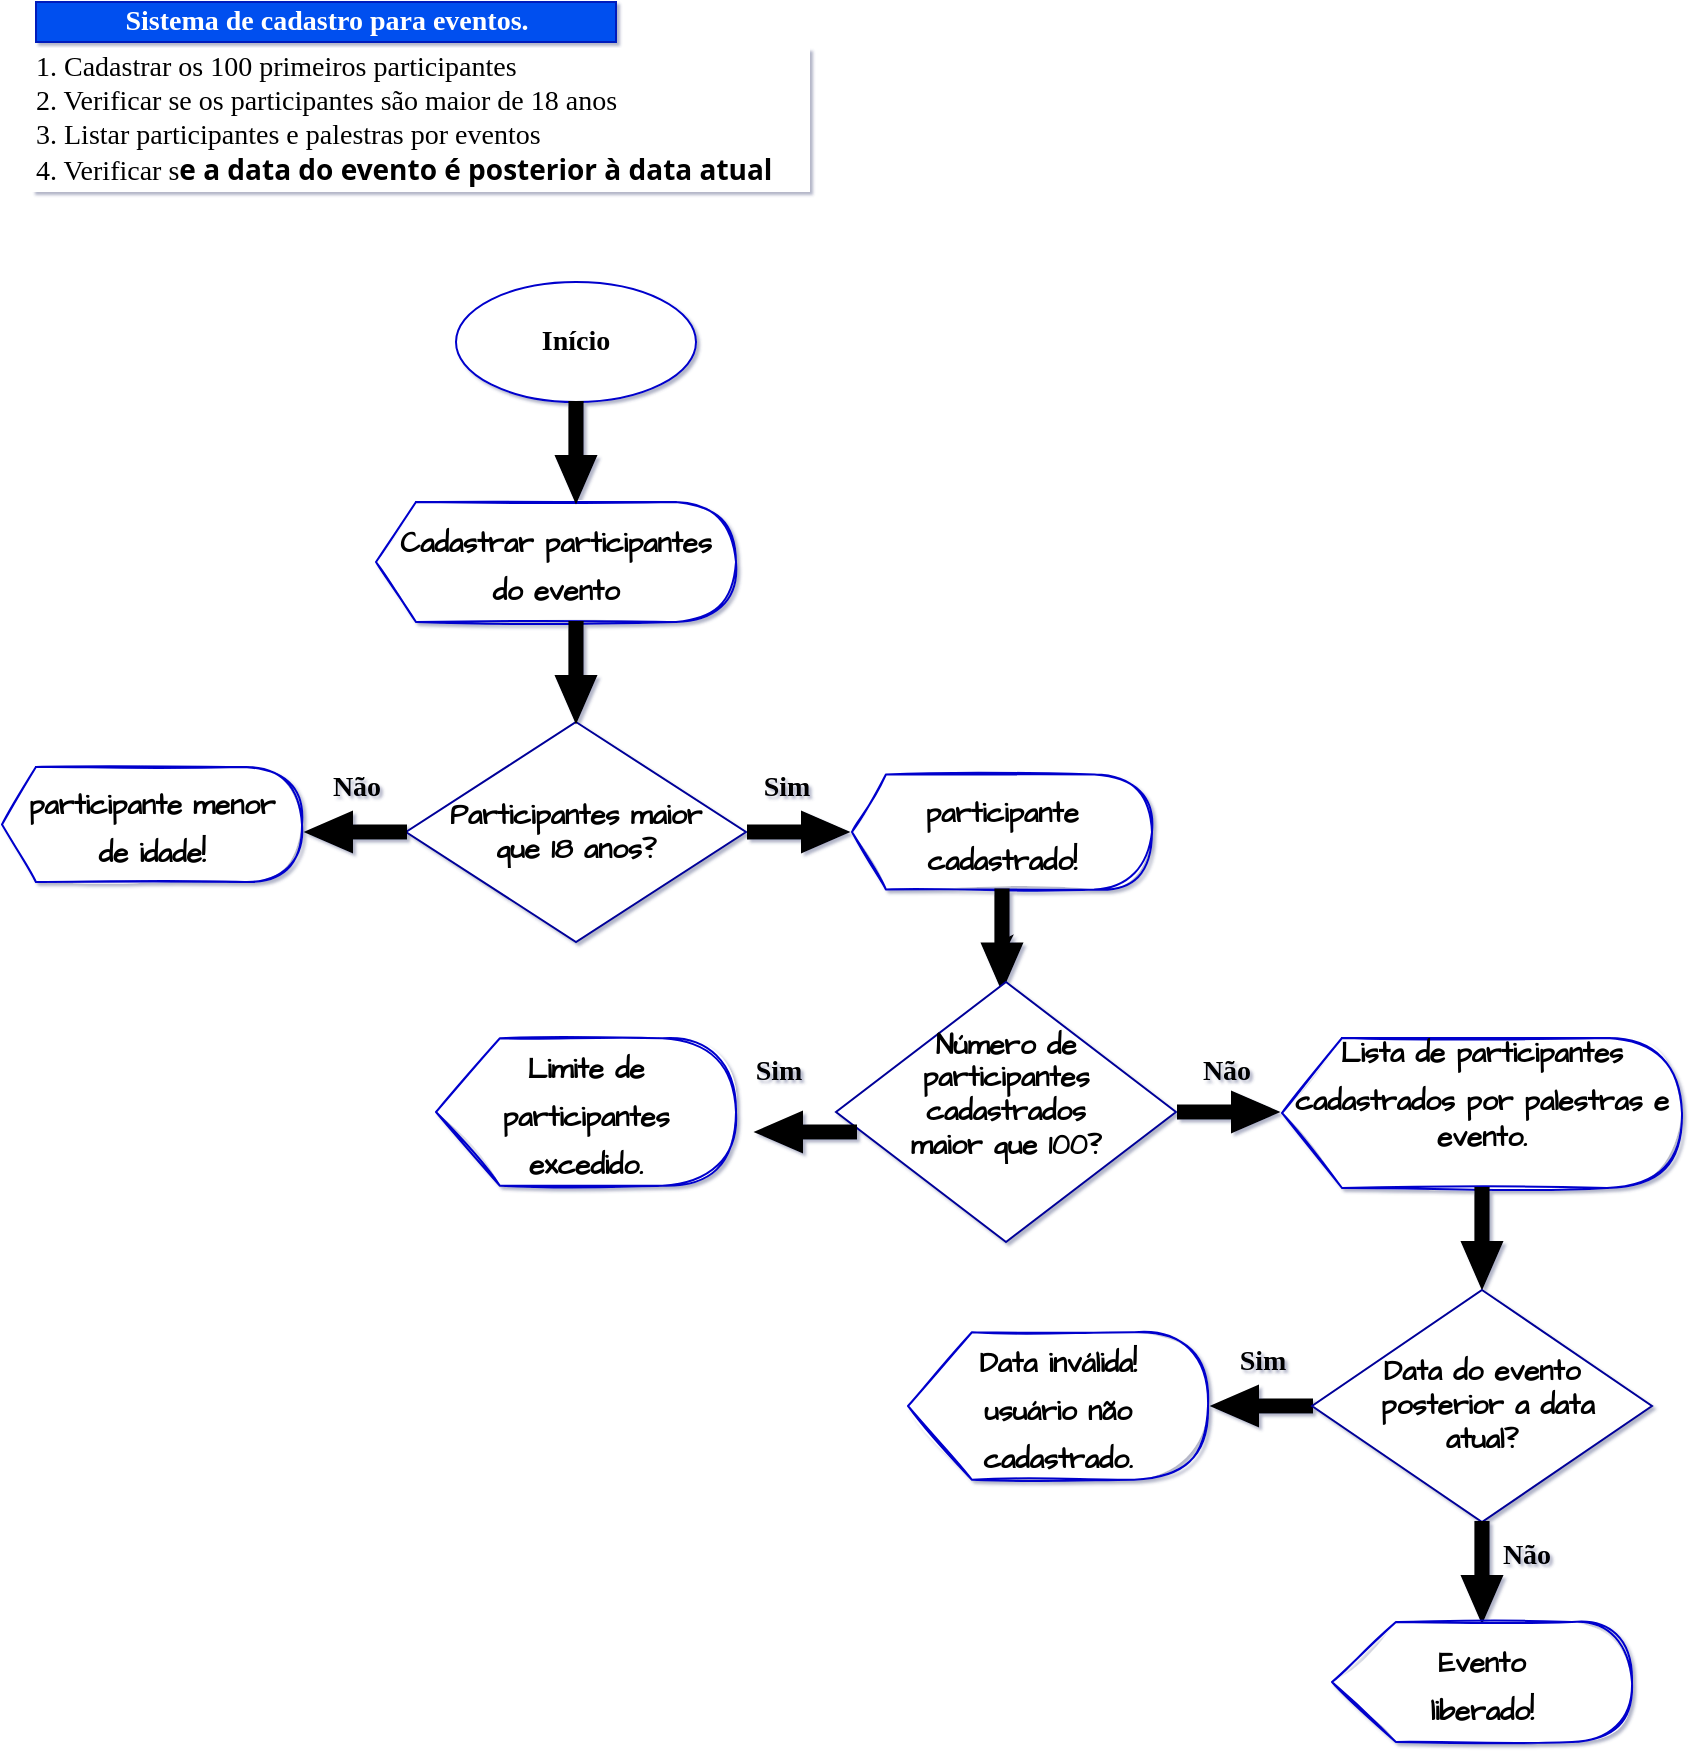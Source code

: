 <mxfile version="15.4.1" type="device"><diagram id="D6n63CoAQaj-gFfashVc" name="Página-1"><mxGraphModel dx="1695" dy="450" grid="0" gridSize="10" guides="1" tooltips="1" connect="1" arrows="1" fold="1" page="1" pageScale="1" pageWidth="827" pageHeight="1169" background="#ffffff" math="0" shadow="1"><root><mxCell id="0"/><mxCell id="1" parent="0"/><mxCell id="_8GQsy47zElRZA_uaUTh-1" value="Sistema de cadastro para eventos." style="text;html=1;resizable=0;autosize=1;align=center;verticalAlign=middle;points=[];rounded=0;fontFamily=Verdana;fontSize=14;fontStyle=1;fillColor=#0050ef;strokeColor=#001DBC;fontColor=#ffffff;" parent="1" vertex="1"><mxGeometry x="-703" y="80" width="290" height="20" as="geometry"/></mxCell><mxCell id="_8GQsy47zElRZA_uaUTh-2" value="&lt;font color=&quot;#000000&quot;&gt;1. Cadastrar os 100 primeiros participantes&lt;br&gt;2. Verificar se os participantes são maior de 18 anos&lt;br&gt;3. Listar participantes e palestras por eventos&lt;br&gt;4. Verificar s&lt;span style=&quot;box-sizing: border-box ; font-weight: 700 ; font-family: &amp;#34;open sans hebrew&amp;#34; , &amp;#34;open sans&amp;#34; , sans-serif ; background-color: rgb(255 , 255 , 255)&quot;&gt;e a data do evento é posterior à data atual&amp;nbsp;&lt;/span&gt;&lt;/font&gt;" style="text;html=1;resizable=0;autosize=1;align=left;verticalAlign=middle;points=[];rounded=0;fontFamily=Verdana;fontSize=14;glass=0;shadow=0;sketch=0;fillColor=default;" parent="1" vertex="1"><mxGeometry x="-705" y="103" width="389" height="72" as="geometry"/></mxCell><mxCell id="_8GQsy47zElRZA_uaUTh-3" value="&lt;b&gt;Início&lt;/b&gt;" style="ellipse;whiteSpace=wrap;html=1;fontFamily=Verdana;fontSize=14;align=center;strokeColor=#0000CC;" parent="1" vertex="1"><mxGeometry x="-493" y="220" width="120" height="60" as="geometry"/></mxCell><mxCell id="_8GQsy47zElRZA_uaUTh-4" value="&lt;font style=&quot;font-size: 14px&quot;&gt;&lt;b&gt;Cadastrar participantes&lt;br&gt;do evento&lt;br&gt;&lt;/b&gt;&lt;/font&gt;" style="shape=display;whiteSpace=wrap;html=1;sketch=1;hachureGap=4;pointerEvents=0;fontFamily=Architects Daughter;fontSource=https%3A%2F%2Ffonts.googleapis.com%2Fcss%3Ffamily%3DArchitects%2BDaughter;fontSize=20;size=0.111;strokeColor=#0000CC;" parent="1" vertex="1"><mxGeometry x="-533" y="330" width="180" height="60" as="geometry"/></mxCell><mxCell id="_8GQsy47zElRZA_uaUTh-6" value="" style="html=1;shadow=0;dashed=0;align=center;verticalAlign=middle;shape=mxgraph.arrows2.arrow;dy=0.67;dx=23;direction=south;notch=0;fontFamily=Verdana;fontSize=14;fontColor=#000000;labelBackgroundColor=none;strokeColor=#000000;fillColor=#000000;" parent="1" vertex="1"><mxGeometry x="-443" y="280" width="20" height="50" as="geometry"/></mxCell><mxCell id="_8GQsy47zElRZA_uaUTh-7" value="&lt;b style=&quot;font-family: &amp;#34;architects daughter&amp;#34;&quot;&gt;Participantes maior&lt;br&gt;que 18 anos?&lt;br&gt;&lt;/b&gt;" style="rhombus;whiteSpace=wrap;html=1;labelBackgroundColor=none;fontFamily=Verdana;fontSize=14;fontColor=#000000;strokeColor=#000099;fillColor=#FFFFFF;align=center;" parent="1" vertex="1"><mxGeometry x="-518" y="440" width="170" height="110" as="geometry"/></mxCell><mxCell id="_8GQsy47zElRZA_uaUTh-8" value="" style="html=1;shadow=0;dashed=0;align=center;verticalAlign=middle;shape=mxgraph.arrows2.arrow;dy=0.67;dx=23;direction=south;notch=0;fontFamily=Verdana;fontSize=14;fontColor=#000000;labelBackgroundColor=none;strokeColor=#000000;fillColor=#000000;" parent="1" vertex="1"><mxGeometry x="-443" y="390" width="20" height="50" as="geometry"/></mxCell><mxCell id="_8GQsy47zElRZA_uaUTh-9" value="" style="html=1;shadow=0;dashed=0;align=center;verticalAlign=middle;shape=mxgraph.arrows2.arrow;dy=0.67;dx=23;direction=south;notch=0;fontFamily=Verdana;fontSize=14;fontColor=#000000;labelBackgroundColor=none;strokeColor=#000000;fillColor=#000000;rotation=90;" parent="1" vertex="1"><mxGeometry x="-553" y="470" width="20" height="50" as="geometry"/></mxCell><mxCell id="_8GQsy47zElRZA_uaUTh-10" value="&lt;font style=&quot;font-size: 14px&quot;&gt;&lt;b&gt;participante menor&lt;br&gt;de idade!&lt;br&gt;&lt;/b&gt;&lt;/font&gt;" style="shape=display;whiteSpace=wrap;html=1;sketch=1;hachureGap=4;pointerEvents=0;fontFamily=Architects Daughter;fontSource=https%3A%2F%2Ffonts.googleapis.com%2Fcss%3Ffamily%3DArchitects%2BDaughter;fontSize=20;size=0.113;strokeColor=#0000CC;" parent="1" vertex="1"><mxGeometry x="-720" y="462.5" width="150" height="57.5" as="geometry"/></mxCell><mxCell id="_8GQsy47zElRZA_uaUTh-11" value="Não" style="text;html=1;align=center;verticalAlign=middle;resizable=0;points=[];autosize=1;strokeColor=none;fillColor=none;fontSize=14;fontFamily=Verdana;fontColor=#000000;fontStyle=1" parent="1" vertex="1"><mxGeometry x="-568" y="462.5" width="50" height="20" as="geometry"/></mxCell><mxCell id="_8GQsy47zElRZA_uaUTh-12" value="" style="html=1;shadow=0;dashed=0;align=center;verticalAlign=middle;shape=mxgraph.arrows2.arrow;dy=0.67;dx=23;direction=south;notch=0;fontFamily=Verdana;fontSize=14;fontColor=#000000;labelBackgroundColor=none;strokeColor=#000000;fillColor=#000000;rotation=-90;" parent="1" vertex="1"><mxGeometry x="-332" y="470" width="20" height="50" as="geometry"/></mxCell><mxCell id="_8GQsy47zElRZA_uaUTh-13" value="Sim" style="text;html=1;align=center;verticalAlign=middle;resizable=0;points=[];autosize=1;strokeColor=none;fillColor=none;fontSize=14;fontFamily=Verdana;fontColor=#000000;fontStyle=1" parent="1" vertex="1"><mxGeometry x="-353" y="462.5" width="50" height="20" as="geometry"/></mxCell><mxCell id="_8GQsy47zElRZA_uaUTh-14" value="&lt;font style=&quot;font-size: 14px&quot;&gt;&lt;b&gt;participante&lt;br&gt;cadastrado!&lt;br&gt;&lt;/b&gt;&lt;/font&gt;" style="shape=display;whiteSpace=wrap;html=1;sketch=1;hachureGap=4;pointerEvents=0;fontFamily=Architects Daughter;fontSource=https%3A%2F%2Ffonts.googleapis.com%2Fcss%3Ffamily%3DArchitects%2BDaughter;fontSize=20;size=0.113;strokeColor=#0000CC;" parent="1" vertex="1"><mxGeometry x="-295" y="466.25" width="150" height="57.5" as="geometry"/></mxCell><mxCell id="_8GQsy47zElRZA_uaUTh-15" value="" style="html=1;shadow=0;dashed=0;align=center;verticalAlign=middle;shape=mxgraph.arrows2.arrow;dy=0.67;dx=23;direction=south;notch=0;fontFamily=Verdana;fontSize=14;fontColor=#000000;labelBackgroundColor=none;strokeColor=#000000;fillColor=#000000;" parent="1" vertex="1"><mxGeometry x="-230" y="523.75" width="20" height="50" as="geometry"/></mxCell><mxCell id="_8GQsy47zElRZA_uaUTh-16" style="edgeStyle=orthogonalEdgeStyle;rounded=0;orthogonalLoop=1;jettySize=auto;html=1;exitX=0;exitY=0;exitDx=27;exitDy=6.7;exitPerimeter=0;entryX=0;entryY=0;entryDx=27;entryDy=13.3;entryPerimeter=0;fontFamily=Verdana;fontSize=14;fontColor=#000000;" parent="1" source="_8GQsy47zElRZA_uaUTh-15" target="_8GQsy47zElRZA_uaUTh-15" edge="1"><mxGeometry relative="1" as="geometry"/></mxCell><mxCell id="_8GQsy47zElRZA_uaUTh-17" value="&lt;b style=&quot;font-family: &amp;#34;architects daughter&amp;#34;&quot;&gt;Número de &lt;br&gt;participantes &lt;br&gt;cadastrados&lt;br&gt;maior que 100?&lt;br&gt;&lt;br&gt;&lt;/b&gt;" style="rhombus;whiteSpace=wrap;html=1;labelBackgroundColor=none;fontFamily=Verdana;fontSize=14;fontColor=#000000;strokeColor=#000099;fillColor=#FFFFFF;align=center;" parent="1" vertex="1"><mxGeometry x="-303" y="570" width="170" height="130" as="geometry"/></mxCell><mxCell id="_8GQsy47zElRZA_uaUTh-22" value="" style="html=1;shadow=0;dashed=0;align=center;verticalAlign=middle;shape=mxgraph.arrows2.arrow;dy=0.67;dx=23;direction=south;notch=0;fontFamily=Verdana;fontSize=14;fontColor=#000000;labelBackgroundColor=none;strokeColor=#000000;fillColor=#000000;rotation=90;" parent="1" vertex="1"><mxGeometry x="-100" y="757" width="20" height="50" as="geometry"/></mxCell><mxCell id="_8GQsy47zElRZA_uaUTh-25" value="Sim" style="text;html=1;align=center;verticalAlign=middle;resizable=0;points=[];autosize=1;strokeColor=none;fillColor=none;fontSize=14;fontFamily=Verdana;fontColor=#000000;fontStyle=1" parent="1" vertex="1"><mxGeometry x="-357" y="605" width="50" height="20" as="geometry"/></mxCell><mxCell id="_8GQsy47zElRZA_uaUTh-26" value="&lt;font style=&quot;font-size: 14px&quot;&gt;&lt;b&gt;Limite de &lt;br&gt;participantes&lt;br&gt;excedido.&lt;br&gt;&lt;/b&gt;&lt;/font&gt;" style="shape=display;whiteSpace=wrap;html=1;sketch=1;hachureGap=4;pointerEvents=0;fontFamily=Architects Daughter;fontSource=https%3A%2F%2Ffonts.googleapis.com%2Fcss%3Ffamily%3DArchitects%2BDaughter;fontSize=20;size=0.213;strokeColor=#0000CC;" parent="1" vertex="1"><mxGeometry x="-503" y="598.13" width="150" height="73.75" as="geometry"/></mxCell><mxCell id="_8GQsy47zElRZA_uaUTh-27" value="&lt;b style=&quot;font-size: 14px&quot;&gt;Lista de participantes&lt;br&gt;&lt;/b&gt;&lt;b style=&quot;font-size: 14px&quot;&gt;cadastrados por palestras e&lt;/b&gt;&lt;br&gt;&lt;font style=&quot;font-size: 14px&quot;&gt;&lt;div&gt;&lt;b&gt;evento.&lt;/b&gt;&lt;/div&gt;&lt;/font&gt;&lt;font style=&quot;font-size: 14px&quot;&gt;&lt;b&gt;&lt;br&gt;&lt;/b&gt;&lt;/font&gt;" style="shape=display;whiteSpace=wrap;html=1;sketch=1;hachureGap=4;pointerEvents=0;fontFamily=Architects Daughter;fontSource=https%3A%2F%2Ffonts.googleapis.com%2Fcss%3Ffamily%3DArchitects%2BDaughter;fontSize=20;size=0.15;strokeColor=#0000CC;" parent="1" vertex="1"><mxGeometry x="-80" y="598" width="200" height="75" as="geometry"/></mxCell><mxCell id="_8GQsy47zElRZA_uaUTh-28" value="" style="html=1;shadow=0;dashed=0;align=center;verticalAlign=middle;shape=mxgraph.arrows2.arrow;dy=0.67;dx=23;direction=south;notch=0;fontFamily=Verdana;fontSize=14;fontColor=#000000;labelBackgroundColor=none;strokeColor=#000000;fillColor=#000000;rotation=-90;" parent="1" vertex="1"><mxGeometry x="-117" y="610" width="20" height="50" as="geometry"/></mxCell><mxCell id="_8GQsy47zElRZA_uaUTh-29" value="Não" style="text;html=1;align=center;verticalAlign=middle;resizable=0;points=[];autosize=1;strokeColor=none;fillColor=none;fontSize=14;fontFamily=Verdana;fontColor=#000000;fontStyle=1" parent="1" vertex="1"><mxGeometry x="-133" y="605" width="50" height="20" as="geometry"/></mxCell><mxCell id="_8GQsy47zElRZA_uaUTh-30" value="&lt;span style=&quot;color: rgba(0 , 0 , 0 , 0) ; font-family: monospace ; font-size: 0px&quot;&gt;%3CmxGraphModel%3E%3Croot%3E%3CmxCell%20id%3D%220%22%2F%3E%3CmxCell%20id%3D%221%22%20parent%3D%220%22%2F%3E%3CmxCell%20id%3D%222%22%20value%3D%22%26lt%3Bfont%20style%3D%26quot%3Bfont-size%3A%2014px%26quot%3B%26gt%3B%26lt%3Bb%26gt%3BLimite%20de%20%26lt%3Bbr%26gt%3Bparticipantes%26lt%3Bbr%26gt%3Bexcedido.%26lt%3Bbr%26gt%3B%26lt%3B%2Fb%26gt%3B%26lt%3B%2Ffont%26gt%3B%22%20style%3D%22shape%3Ddisplay%3BwhiteSpace%3Dwrap%3Bhtml%3D1%3Bsketch%3D1%3BhachureGap%3D4%3BpointerEvents%3D0%3BfontFamily%3DArchitects%20Daughter%3BfontSource%3Dhttps%253A%252F%252Ffonts.googleapis.com%252Fcss%253Ffamily%253DArchitects%252BDaughter%3BfontSize%3D20%3Bsize%3D0.213%3BstrokeColor%3D%230000CC%3B%22%20vertex%3D%221%22%20parent%3D%221%22%3E%3CmxGeometry%20x%3D%22200%22%20y%3D%22538.13%22%20width%3D%22150%22%20height%3D%2273.75%22%20as%3D%22geometry%22%2F%3E%3C%2FmxCell%3E%3C%2Froot%3E%3C%2FmxGraphModel%3E&lt;/span&gt;" style="html=1;shadow=0;dashed=0;align=center;verticalAlign=middle;shape=mxgraph.arrows2.arrow;dy=0.67;dx=23;direction=south;notch=0;fontFamily=Verdana;fontSize=14;fontColor=#000000;labelBackgroundColor=none;strokeColor=#000000;fillColor=#000000;" parent="1" vertex="1"><mxGeometry x="10" y="673" width="20" height="50" as="geometry"/></mxCell><mxCell id="_8GQsy47zElRZA_uaUTh-31" value="&lt;b style=&quot;font-family: &amp;#34;architects daughter&amp;#34;&quot;&gt;Data do evento&lt;br&gt;&amp;nbsp;posterior a data&lt;br&gt;atual?&lt;br&gt;&lt;/b&gt;" style="rhombus;whiteSpace=wrap;html=1;labelBackgroundColor=none;fontFamily=Verdana;fontSize=14;fontColor=#000000;strokeColor=#000099;fillColor=#FFFFFF;align=center;" parent="1" vertex="1"><mxGeometry x="-65" y="724" width="170" height="116" as="geometry"/></mxCell><mxCell id="_8GQsy47zElRZA_uaUTh-32" value="" style="html=1;shadow=0;dashed=0;align=center;verticalAlign=middle;shape=mxgraph.arrows2.arrow;dy=0.67;dx=23;direction=south;notch=0;fontFamily=Verdana;fontSize=14;fontColor=#000000;labelBackgroundColor=none;strokeColor=#000000;fillColor=#000000;rotation=90;" parent="1" vertex="1"><mxGeometry x="-328" y="620" width="20" height="50" as="geometry"/></mxCell><mxCell id="_8GQsy47zElRZA_uaUTh-33" value="Sim" style="text;html=1;align=center;verticalAlign=middle;resizable=0;points=[];autosize=1;strokeColor=none;fillColor=none;fontSize=14;fontFamily=Verdana;fontColor=#000000;fontStyle=1" parent="1" vertex="1"><mxGeometry x="-115" y="750" width="50" height="20" as="geometry"/></mxCell><mxCell id="_8GQsy47zElRZA_uaUTh-34" value="&lt;font style=&quot;font-size: 14px&quot;&gt;&lt;b&gt;Data inválida!&lt;br&gt;usuário não&lt;br&gt;cadastrado.&lt;br&gt;&lt;/b&gt;&lt;/font&gt;" style="shape=display;whiteSpace=wrap;html=1;sketch=1;hachureGap=4;pointerEvents=0;fontFamily=Architects Daughter;fontSource=https%3A%2F%2Ffonts.googleapis.com%2Fcss%3Ffamily%3DArchitects%2BDaughter;fontSize=20;size=0.213;strokeColor=#0000CC;" parent="1" vertex="1"><mxGeometry x="-267" y="745.12" width="150" height="73.75" as="geometry"/></mxCell><mxCell id="_8GQsy47zElRZA_uaUTh-35" value="&lt;span style=&quot;color: rgba(0 , 0 , 0 , 0) ; font-family: monospace ; font-size: 0px&quot;&gt;%3CmxGraphModel%3E%3Croot%3E%3CmxCell%20id%3D%220%22%2F%3E%3CmxCell%20id%3D%221%22%20parent%3D%220%22%2F%3E%3CmxCell%20id%3D%222%22%20value%3D%22%26lt%3Bfont%20style%3D%26quot%3Bfont-size%3A%2014px%26quot%3B%26gt%3B%26lt%3Bb%26gt%3BLimite%20de%20%26lt%3Bbr%26gt%3Bparticipantes%26lt%3Bbr%26gt%3Bexcedido.%26lt%3Bbr%26gt%3B%26lt%3B%2Fb%26gt%3B%26lt%3B%2Ffont%26gt%3B%22%20style%3D%22shape%3Ddisplay%3BwhiteSpace%3Dwrap%3Bhtml%3D1%3Bsketch%3D1%3BhachureGap%3D4%3BpointerEvents%3D0%3BfontFamily%3DArchitects%20Daughter%3BfontSource%3Dhttps%253A%252F%252Ffonts.googleapis.com%252Fcss%253Ffamily%253DArchitects%252BDaughter%3BfontSize%3D20%3Bsize%3D0.213%3BstrokeColor%3D%230000CC%3B%22%20vertex%3D%221%22%20parent%3D%221%22%3E%3CmxGeometry%20x%3D%22200%22%20y%3D%22538.13%22%20width%3D%22150%22%20height%3D%2273.75%22%20as%3D%22geometry%22%2F%3E%3C%2FmxCell%3E%3C%2Froot%3E%3C%2FmxGraphModel%3E&lt;/span&gt;" style="html=1;shadow=0;dashed=0;align=center;verticalAlign=middle;shape=mxgraph.arrows2.arrow;dy=0.67;dx=23;direction=south;notch=0;fontFamily=Verdana;fontSize=14;fontColor=#000000;labelBackgroundColor=none;strokeColor=#000000;fillColor=#000000;" parent="1" vertex="1"><mxGeometry x="10" y="840" width="20" height="50" as="geometry"/></mxCell><mxCell id="_8GQsy47zElRZA_uaUTh-37" value="&lt;font style=&quot;font-size: 14px&quot;&gt;&lt;b&gt;Evento&lt;br&gt;liberado!&lt;br&gt;&lt;/b&gt;&lt;/font&gt;" style="shape=display;whiteSpace=wrap;html=1;sketch=1;hachureGap=4;pointerEvents=0;fontFamily=Architects Daughter;fontSource=https%3A%2F%2Ffonts.googleapis.com%2Fcss%3Ffamily%3DArchitects%2BDaughter;fontSize=20;size=0.213;strokeColor=#0000CC;" parent="1" vertex="1"><mxGeometry x="-55" y="890" width="150" height="60" as="geometry"/></mxCell><mxCell id="_8GQsy47zElRZA_uaUTh-38" value="Não" style="text;html=1;align=center;verticalAlign=middle;resizable=0;points=[];autosize=1;strokeColor=none;fillColor=none;fontSize=14;fontFamily=Verdana;fontColor=#000000;fontStyle=1" parent="1" vertex="1"><mxGeometry x="17" y="847" width="50" height="20" as="geometry"/></mxCell></root></mxGraphModel></diagram></mxfile>